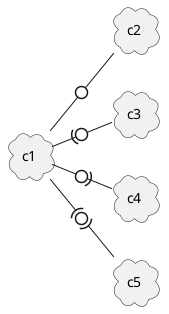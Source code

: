 @startuml
left to right direction
cloud c1
cloud c2
cloud c3
cloud c4
cloud c5

c1 -0- c2
c1 -(0- c3
c1 -0)- c4
c1 -(0)- c5
@enduml